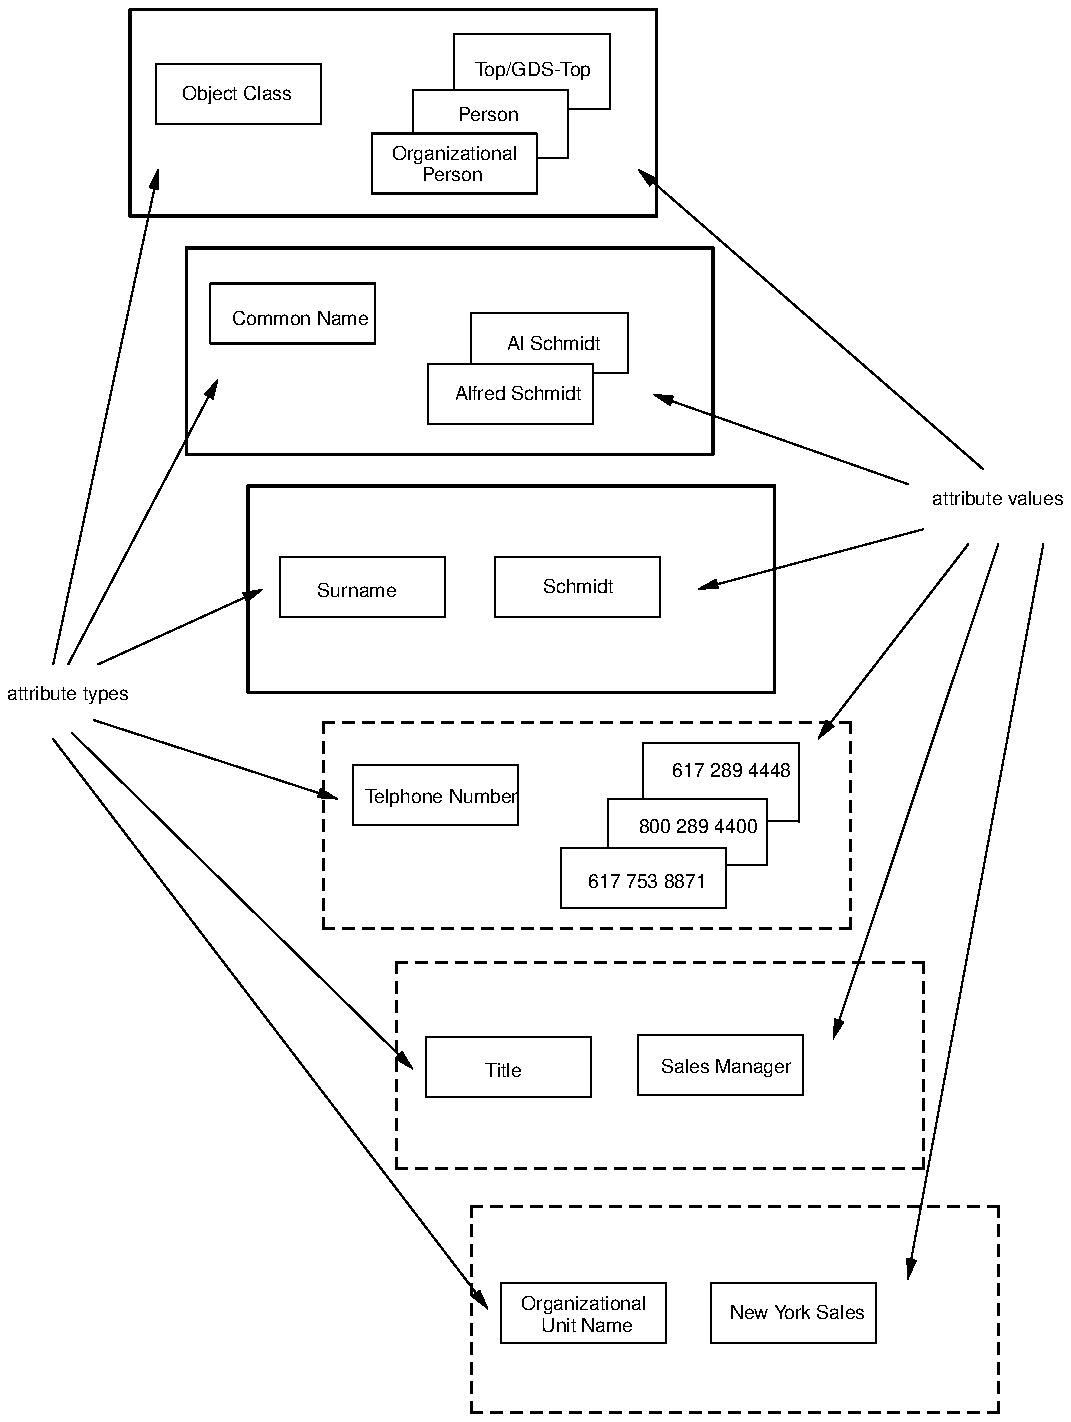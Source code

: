 .PS
.in +.5i
scale = 106.667
.ps 20
box  wid 281 ht 110 at 271.5, 439
box  wid 281 ht 110 at 238.5, 566
box  wid 281 ht 110 at 208.5, 693
.ps 10
line ->  from 49, 369 \
	to 179, 327 
line ->  from 37, 362 \
	to 219, 183 
line ->  from 27, 359 \
	to 259, 55 
line ->  from 483, 495 \
	to 347, 543 
line ->  from 523, 503 \
	to 339, 663 
line ->  from 515, 463 \
	to 435, 359 
line ->  from 555, 463 \
	to 483, 71 
line ->  from 531, 463 \
	to 443, 199 
line ->  from 491, 471 \
	to 371, 439 
line ->  from 27, 399 \
	to 83, 663 
line ->  from 35, 399 \
	to 115, 551 
line ->  from 51, 399 \
	to 139, 439 
"\fH\s7attribute values\s0\fP"  at 531, 487
"\fH\s7attribute types\s0\fP"  at 35, 383
.ps 20
box dashed wid 281 ht 110 at 350.5, 185
box dashed wid 281 ht 110 at 311.5, 313
box dashed wid 281 ht 110 at 390.5, 55
.ps 10
box  wid 88 ht 32 at 192, 440
"\fH\s7Surname\s0\fP"  at 189, 438
box  wid 88 ht 32 at 307, 440
"\fH\s7Schmidt\s0\fP"  at 307, 440
box  wid 88 ht 32 at 310, 53
"\fH\s7Organizational\s0\fP"  at 310, 58
"\fH\s7Unit Name\s0\fP"  at 312, 46
box  wid 88 ht 32 at 422, 53
"\fH\s7New York Sales\s0\fP"  at 424, 53
box  wid 88 ht 32 at 270, 184
box  wid 88 ht 32 at 383, 185
"\fH\s7Title\s0\fP"  at 267, 182
"\fH\s7Sales Manager\s0\fP"  at 386, 184
box  wid 88 ht 32 at 231, 329
"\fH\s7Telphone Number\s0\fP"  at 234, 328
box  wid 88 ht 32 at 342, 285
line   from 323, 301 \
	to 323, 327 \
	to 408, 327 \
	to 408, 292 \
	to 386, 292 
line   from 342, 327 \
	to 342, 357 \
	to 425, 357 \
	to 425, 315 \
	to 408, 315 
"\fH\s7Common Name\s0\fP"  at 159, 583
box  wid 88 ht 32 at 155, 586
box  wid 88 ht 32 at 271, 543
line   from 250, 559 \
	to 250, 586 \
	to 334, 586 \
	to 334, 554 \
	to 315, 554 
"\fH\s7Al Schmidt\s0\fP"  at 294, 570
"\fH\s7Alfred Schmidt\s0\fP"  at 275, 543
"\fH\s7Person\s0\fP"  at 240, 660
"\fH\s7Organizational\s0\fP"  at 241, 671
box  wid 88 ht 32 at 241, 666
"\fH\s7Object Class\s0\fP"  at 125, 703
box  wid 88 ht 32 at 126, 703
line   from 219, 682 \
	to 219, 705 \
	to 302, 705 \
	to 302, 669 \
	to 285, 669 
line   from 241, 706 \
	to 241, 735 \
	to 324, 735 \
	to 324, 695 \
	to 303, 695 
"\fH\s7Top/GDS-Top\s0\fP"  at 283, 716
"\fH\s7Person\s0\fP"  at 259, 692
"\fH\s7617 289 4448\s0\fP"  at 389, 342
"\fH\s7617 753 8871\s0\fP"  at 344, 283
"\fH\s7800 289 4400\s0\fP"  at 371, 312
.in -.5i
.PE
